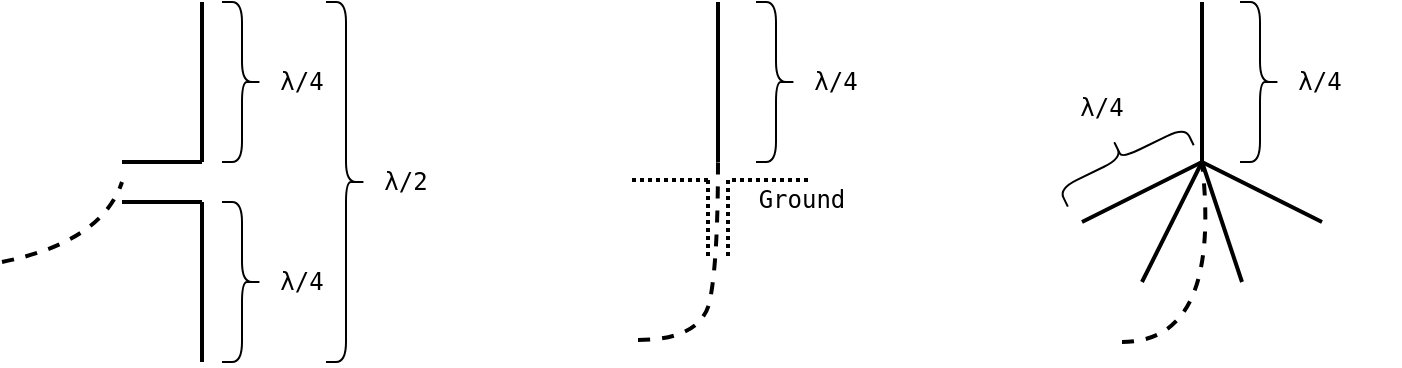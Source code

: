 <mxfile version="15.2.7" type="device"><diagram id="UZ8S5Y--1EaeJRz_WRzq" name="Page-1"><mxGraphModel dx="1422" dy="821" grid="1" gridSize="10" guides="1" tooltips="1" connect="1" arrows="1" fold="1" page="1" pageScale="1" pageWidth="850" pageHeight="1100" math="0" shadow="0"><root><mxCell id="0"/><mxCell id="1" parent="0"/><mxCell id="NgzCmauTUeAm9o-WJ5kO-5" value="" style="shape=curlyBracket;whiteSpace=wrap;html=1;rounded=1;flipH=1;strokeWidth=1;size=0.5;" vertex="1" parent="1"><mxGeometry x="150" y="320" width="20" height="80" as="geometry"/></mxCell><mxCell id="NgzCmauTUeAm9o-WJ5kO-6" value="" style="shape=curlyBracket;whiteSpace=wrap;html=1;rounded=1;flipH=1;strokeWidth=1;" vertex="1" parent="1"><mxGeometry x="150" y="420" width="20" height="80" as="geometry"/></mxCell><mxCell id="NgzCmauTUeAm9o-WJ5kO-7" value="" style="shape=curlyBracket;whiteSpace=wrap;html=1;rounded=1;flipH=1;strokeWidth=1;" vertex="1" parent="1"><mxGeometry x="202" y="320" width="20" height="180" as="geometry"/></mxCell><UserObject label="&lt;code class=&quot;language-plaintext highlighter-rouge&quot;&gt;λ/4&lt;/code&gt;" placeholders="1" name="Variable" id="NgzCmauTUeAm9o-WJ5kO-9"><mxCell style="text;html=1;strokeColor=none;fillColor=none;align=center;verticalAlign=middle;whiteSpace=wrap;overflow=hidden;" vertex="1" parent="1"><mxGeometry x="150" y="450" width="80" height="20" as="geometry"/></mxCell></UserObject><UserObject label="&lt;code class=&quot;language-plaintext highlighter-rouge&quot;&gt;λ/4&lt;/code&gt;" placeholders="1" name="Variable" id="NgzCmauTUeAm9o-WJ5kO-10"><mxCell style="text;html=1;strokeColor=none;fillColor=none;align=center;verticalAlign=middle;whiteSpace=wrap;overflow=hidden;" vertex="1" parent="1"><mxGeometry x="150" y="350" width="80" height="20" as="geometry"/></mxCell></UserObject><UserObject label="&lt;code class=&quot;language-plaintext highlighter-rouge&quot;&gt;λ/2&lt;/code&gt;" placeholders="1" name="Variable" id="NgzCmauTUeAm9o-WJ5kO-11"><mxCell style="text;html=1;strokeColor=none;fillColor=none;align=center;verticalAlign=middle;whiteSpace=wrap;overflow=hidden;" vertex="1" parent="1"><mxGeometry x="202" y="400" width="80" height="20" as="geometry"/></mxCell></UserObject><mxCell id="NgzCmauTUeAm9o-WJ5kO-16" value="" style="shape=curlyBracket;whiteSpace=wrap;html=1;rounded=1;flipH=1;strokeWidth=1;size=0.5;" vertex="1" parent="1"><mxGeometry x="417" y="320" width="20" height="80" as="geometry"/></mxCell><mxCell id="NgzCmauTUeAm9o-WJ5kO-17" value="" style="shape=curlyBracket;whiteSpace=wrap;html=1;rounded=1;flipH=1;strokeWidth=1;rotation=244;" vertex="1" parent="1"><mxGeometry x="590" y="363" width="20" height="70" as="geometry"/></mxCell><UserObject label="&lt;code class=&quot;language-plaintext highlighter-rouge&quot;&gt;λ/4&lt;/code&gt;" placeholders="1" name="Variable" id="NgzCmauTUeAm9o-WJ5kO-20"><mxCell style="text;html=1;strokeColor=none;fillColor=none;align=center;verticalAlign=middle;whiteSpace=wrap;overflow=hidden;" vertex="1" parent="1"><mxGeometry x="417" y="350" width="80" height="20" as="geometry"/></mxCell></UserObject><mxCell id="NgzCmauTUeAm9o-WJ5kO-22" value="" style="group;rotation=-90;" vertex="1" connectable="0" parent="1"><mxGeometry x="353" y="409" width="40" height="40" as="geometry"/></mxCell><mxCell id="NgzCmauTUeAm9o-WJ5kO-12" value="" style="endArrow=none;html=1;strokeWidth=2;dashed=1;dashPattern=1 1;" edge="1" parent="NgzCmauTUeAm9o-WJ5kO-22"><mxGeometry width="50" height="50" relative="1" as="geometry"><mxPoint x="40" as="sourcePoint"/><mxPoint as="targetPoint"/></mxGeometry></mxCell><mxCell id="NgzCmauTUeAm9o-WJ5kO-14" value="" style="endArrow=none;html=1;strokeWidth=2;dashed=1;dashPattern=1 1;" edge="1" parent="NgzCmauTUeAm9o-WJ5kO-22"><mxGeometry width="50" height="50" relative="1" as="geometry"><mxPoint x="40" as="sourcePoint"/><mxPoint x="40" y="40" as="targetPoint"/></mxGeometry></mxCell><mxCell id="NgzCmauTUeAm9o-WJ5kO-23" value="" style="group;rotation=-90;" vertex="1" connectable="0" parent="1"><mxGeometry x="403" y="409" width="77" height="40" as="geometry"/></mxCell><mxCell id="NgzCmauTUeAm9o-WJ5kO-13" value="" style="endArrow=none;html=1;strokeWidth=2;dashed=1;dashPattern=1 1;" edge="1" parent="NgzCmauTUeAm9o-WJ5kO-23"><mxGeometry width="50" height="50" relative="1" as="geometry"><mxPoint x="40" as="sourcePoint"/><mxPoint as="targetPoint"/></mxGeometry></mxCell><mxCell id="NgzCmauTUeAm9o-WJ5kO-15" value="" style="endArrow=none;html=1;strokeWidth=2;dashed=1;dashPattern=1 1;" edge="1" parent="NgzCmauTUeAm9o-WJ5kO-23"><mxGeometry width="50" height="50" relative="1" as="geometry"><mxPoint as="sourcePoint"/><mxPoint y="40" as="targetPoint"/></mxGeometry></mxCell><UserObject label="&lt;code class=&quot;language-plaintext highlighter-rouge&quot;&gt;Ground&lt;/code&gt;" placeholders="1" name="Variable" id="NgzCmauTUeAm9o-WJ5kO-41"><mxCell style="text;html=1;strokeColor=none;fillColor=none;align=center;verticalAlign=middle;whiteSpace=wrap;overflow=hidden;" vertex="1" parent="NgzCmauTUeAm9o-WJ5kO-23"><mxGeometry x="-3" width="80" height="20" as="geometry"/></mxCell></UserObject><mxCell id="NgzCmauTUeAm9o-WJ5kO-24" value="" style="group" vertex="1" connectable="0" parent="1"><mxGeometry x="100" y="320" width="40" height="180" as="geometry"/></mxCell><mxCell id="NgzCmauTUeAm9o-WJ5kO-1" value="" style="endArrow=none;html=1;strokeWidth=2;" edge="1" parent="NgzCmauTUeAm9o-WJ5kO-24"><mxGeometry width="50" height="50" relative="1" as="geometry"><mxPoint x="40" y="80" as="sourcePoint"/><mxPoint x="40" as="targetPoint"/></mxGeometry></mxCell><mxCell id="NgzCmauTUeAm9o-WJ5kO-2" value="" style="endArrow=none;html=1;strokeWidth=2;" edge="1" parent="NgzCmauTUeAm9o-WJ5kO-24"><mxGeometry width="50" height="50" relative="1" as="geometry"><mxPoint x="40" y="180" as="sourcePoint"/><mxPoint x="40" y="100" as="targetPoint"/></mxGeometry></mxCell><mxCell id="NgzCmauTUeAm9o-WJ5kO-3" value="" style="endArrow=none;html=1;strokeWidth=2;" edge="1" parent="NgzCmauTUeAm9o-WJ5kO-24"><mxGeometry width="50" height="50" relative="1" as="geometry"><mxPoint x="40" y="80" as="sourcePoint"/><mxPoint y="80" as="targetPoint"/></mxGeometry></mxCell><mxCell id="NgzCmauTUeAm9o-WJ5kO-4" value="" style="endArrow=none;html=1;strokeWidth=2;" edge="1" parent="NgzCmauTUeAm9o-WJ5kO-24"><mxGeometry width="50" height="50" relative="1" as="geometry"><mxPoint x="40" y="100" as="sourcePoint"/><mxPoint y="100" as="targetPoint"/></mxGeometry></mxCell><mxCell id="NgzCmauTUeAm9o-WJ5kO-27" value="" style="endArrow=none;html=1;strokeWidth=2;" edge="1" parent="1"><mxGeometry width="50" height="50" relative="1" as="geometry"><mxPoint x="398" y="400" as="sourcePoint"/><mxPoint x="398" y="320" as="targetPoint"/></mxGeometry></mxCell><mxCell id="NgzCmauTUeAm9o-WJ5kO-29" value="" style="curved=1;endArrow=none;html=1;strokeWidth=2;endFill=0;dashed=1;" edge="1" parent="1"><mxGeometry width="50" height="50" relative="1" as="geometry"><mxPoint x="358" y="489" as="sourcePoint"/><mxPoint x="398" y="399" as="targetPoint"/><Array as="points"><mxPoint x="390" y="489"/><mxPoint x="398" y="449"/></Array></mxGeometry></mxCell><mxCell id="NgzCmauTUeAm9o-WJ5kO-30" value="" style="curved=1;endArrow=none;html=1;strokeWidth=2;endFill=0;dashed=1;" edge="1" parent="1"><mxGeometry width="50" height="50" relative="1" as="geometry"><mxPoint x="40" y="450" as="sourcePoint"/><mxPoint x="100" y="410" as="targetPoint"/><Array as="points"><mxPoint x="90" y="440"/></Array></mxGeometry></mxCell><mxCell id="NgzCmauTUeAm9o-WJ5kO-32" value="" style="shape=curlyBracket;whiteSpace=wrap;html=1;rounded=1;flipH=1;strokeWidth=1;size=0.5;" vertex="1" parent="1"><mxGeometry x="659" y="320" width="20" height="80" as="geometry"/></mxCell><UserObject label="&lt;code class=&quot;language-plaintext highlighter-rouge&quot;&gt;λ/4&lt;/code&gt;" placeholders="1" name="Variable" id="NgzCmauTUeAm9o-WJ5kO-33"><mxCell style="text;html=1;strokeColor=none;fillColor=none;align=center;verticalAlign=middle;whiteSpace=wrap;overflow=hidden;" vertex="1" parent="1"><mxGeometry x="659" y="350" width="80" height="20" as="geometry"/></mxCell></UserObject><mxCell id="NgzCmauTUeAm9o-WJ5kO-34" value="" style="endArrow=none;html=1;strokeWidth=2;" edge="1" parent="1"><mxGeometry width="50" height="50" relative="1" as="geometry"><mxPoint x="640" y="400" as="sourcePoint"/><mxPoint x="640" y="320" as="targetPoint"/></mxGeometry></mxCell><mxCell id="NgzCmauTUeAm9o-WJ5kO-35" value="" style="endArrow=none;html=1;strokeWidth=2;" edge="1" parent="1"><mxGeometry width="50" height="50" relative="1" as="geometry"><mxPoint x="580" y="430" as="sourcePoint"/><mxPoint x="640" y="400" as="targetPoint"/></mxGeometry></mxCell><mxCell id="NgzCmauTUeAm9o-WJ5kO-36" value="" style="endArrow=none;html=1;strokeWidth=2;" edge="1" parent="1"><mxGeometry width="50" height="50" relative="1" as="geometry"><mxPoint x="610" y="460" as="sourcePoint"/><mxPoint x="640" y="400" as="targetPoint"/></mxGeometry></mxCell><mxCell id="NgzCmauTUeAm9o-WJ5kO-37" value="" style="endArrow=none;html=1;strokeWidth=2;" edge="1" parent="1"><mxGeometry width="50" height="50" relative="1" as="geometry"><mxPoint x="700" y="430" as="sourcePoint"/><mxPoint x="640" y="400" as="targetPoint"/></mxGeometry></mxCell><mxCell id="NgzCmauTUeAm9o-WJ5kO-38" value="" style="endArrow=none;html=1;strokeWidth=2;" edge="1" parent="1"><mxGeometry width="50" height="50" relative="1" as="geometry"><mxPoint x="660" y="460" as="sourcePoint"/><mxPoint x="640" y="400" as="targetPoint"/></mxGeometry></mxCell><UserObject label="&lt;code class=&quot;language-plaintext highlighter-rouge&quot;&gt;λ/4&lt;/code&gt;" placeholders="1" name="Variable" id="NgzCmauTUeAm9o-WJ5kO-39"><mxCell style="text;html=1;strokeColor=none;fillColor=none;align=center;verticalAlign=middle;whiteSpace=wrap;overflow=hidden;" vertex="1" parent="1"><mxGeometry x="550" y="362.5" width="80" height="20" as="geometry"/></mxCell></UserObject><mxCell id="NgzCmauTUeAm9o-WJ5kO-40" value="" style="curved=1;endArrow=none;html=1;strokeWidth=2;endFill=0;dashed=1;" edge="1" parent="1"><mxGeometry width="50" height="50" relative="1" as="geometry"><mxPoint x="600" y="490" as="sourcePoint"/><mxPoint x="640" y="400" as="targetPoint"/><Array as="points"><mxPoint x="650" y="490"/></Array></mxGeometry></mxCell></root></mxGraphModel></diagram></mxfile>